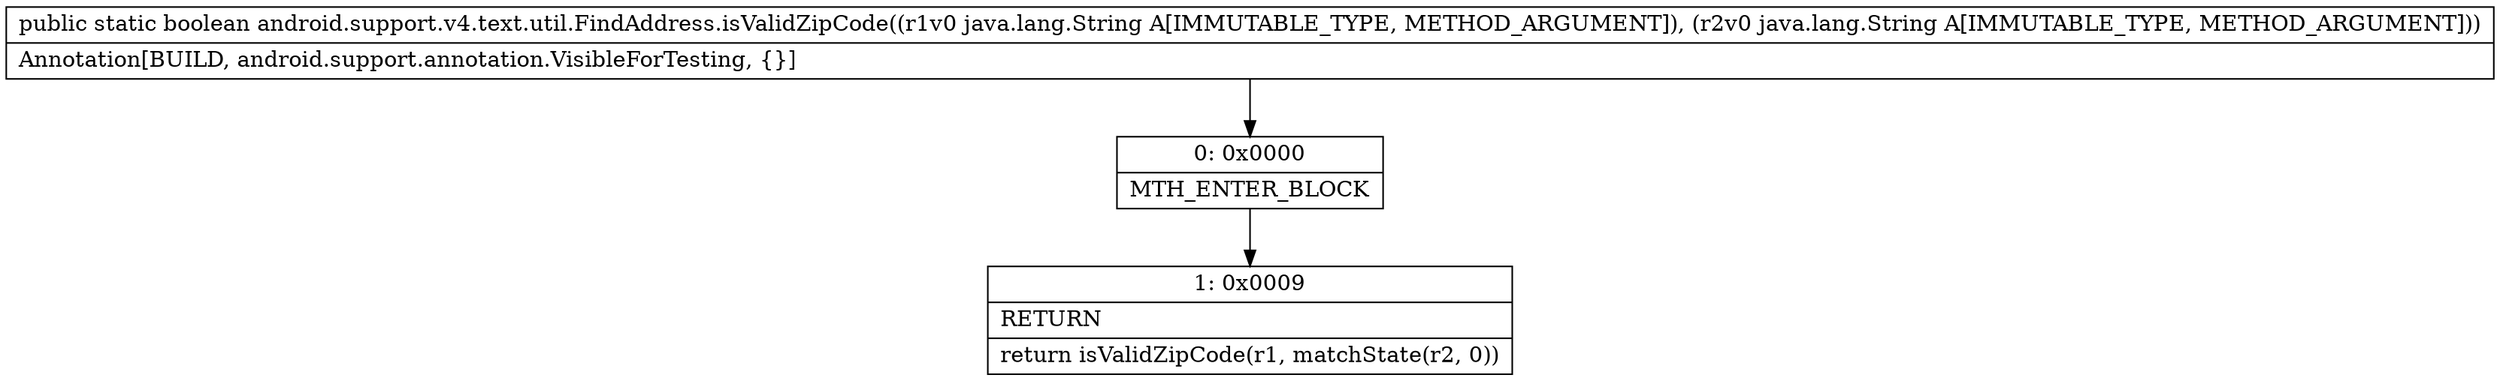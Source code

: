 digraph "CFG forandroid.support.v4.text.util.FindAddress.isValidZipCode(Ljava\/lang\/String;Ljava\/lang\/String;)Z" {
Node_0 [shape=record,label="{0\:\ 0x0000|MTH_ENTER_BLOCK\l}"];
Node_1 [shape=record,label="{1\:\ 0x0009|RETURN\l|return isValidZipCode(r1, matchState(r2, 0))\l}"];
MethodNode[shape=record,label="{public static boolean android.support.v4.text.util.FindAddress.isValidZipCode((r1v0 java.lang.String A[IMMUTABLE_TYPE, METHOD_ARGUMENT]), (r2v0 java.lang.String A[IMMUTABLE_TYPE, METHOD_ARGUMENT]))  | Annotation[BUILD, android.support.annotation.VisibleForTesting, \{\}]\l}"];
MethodNode -> Node_0;
Node_0 -> Node_1;
}


